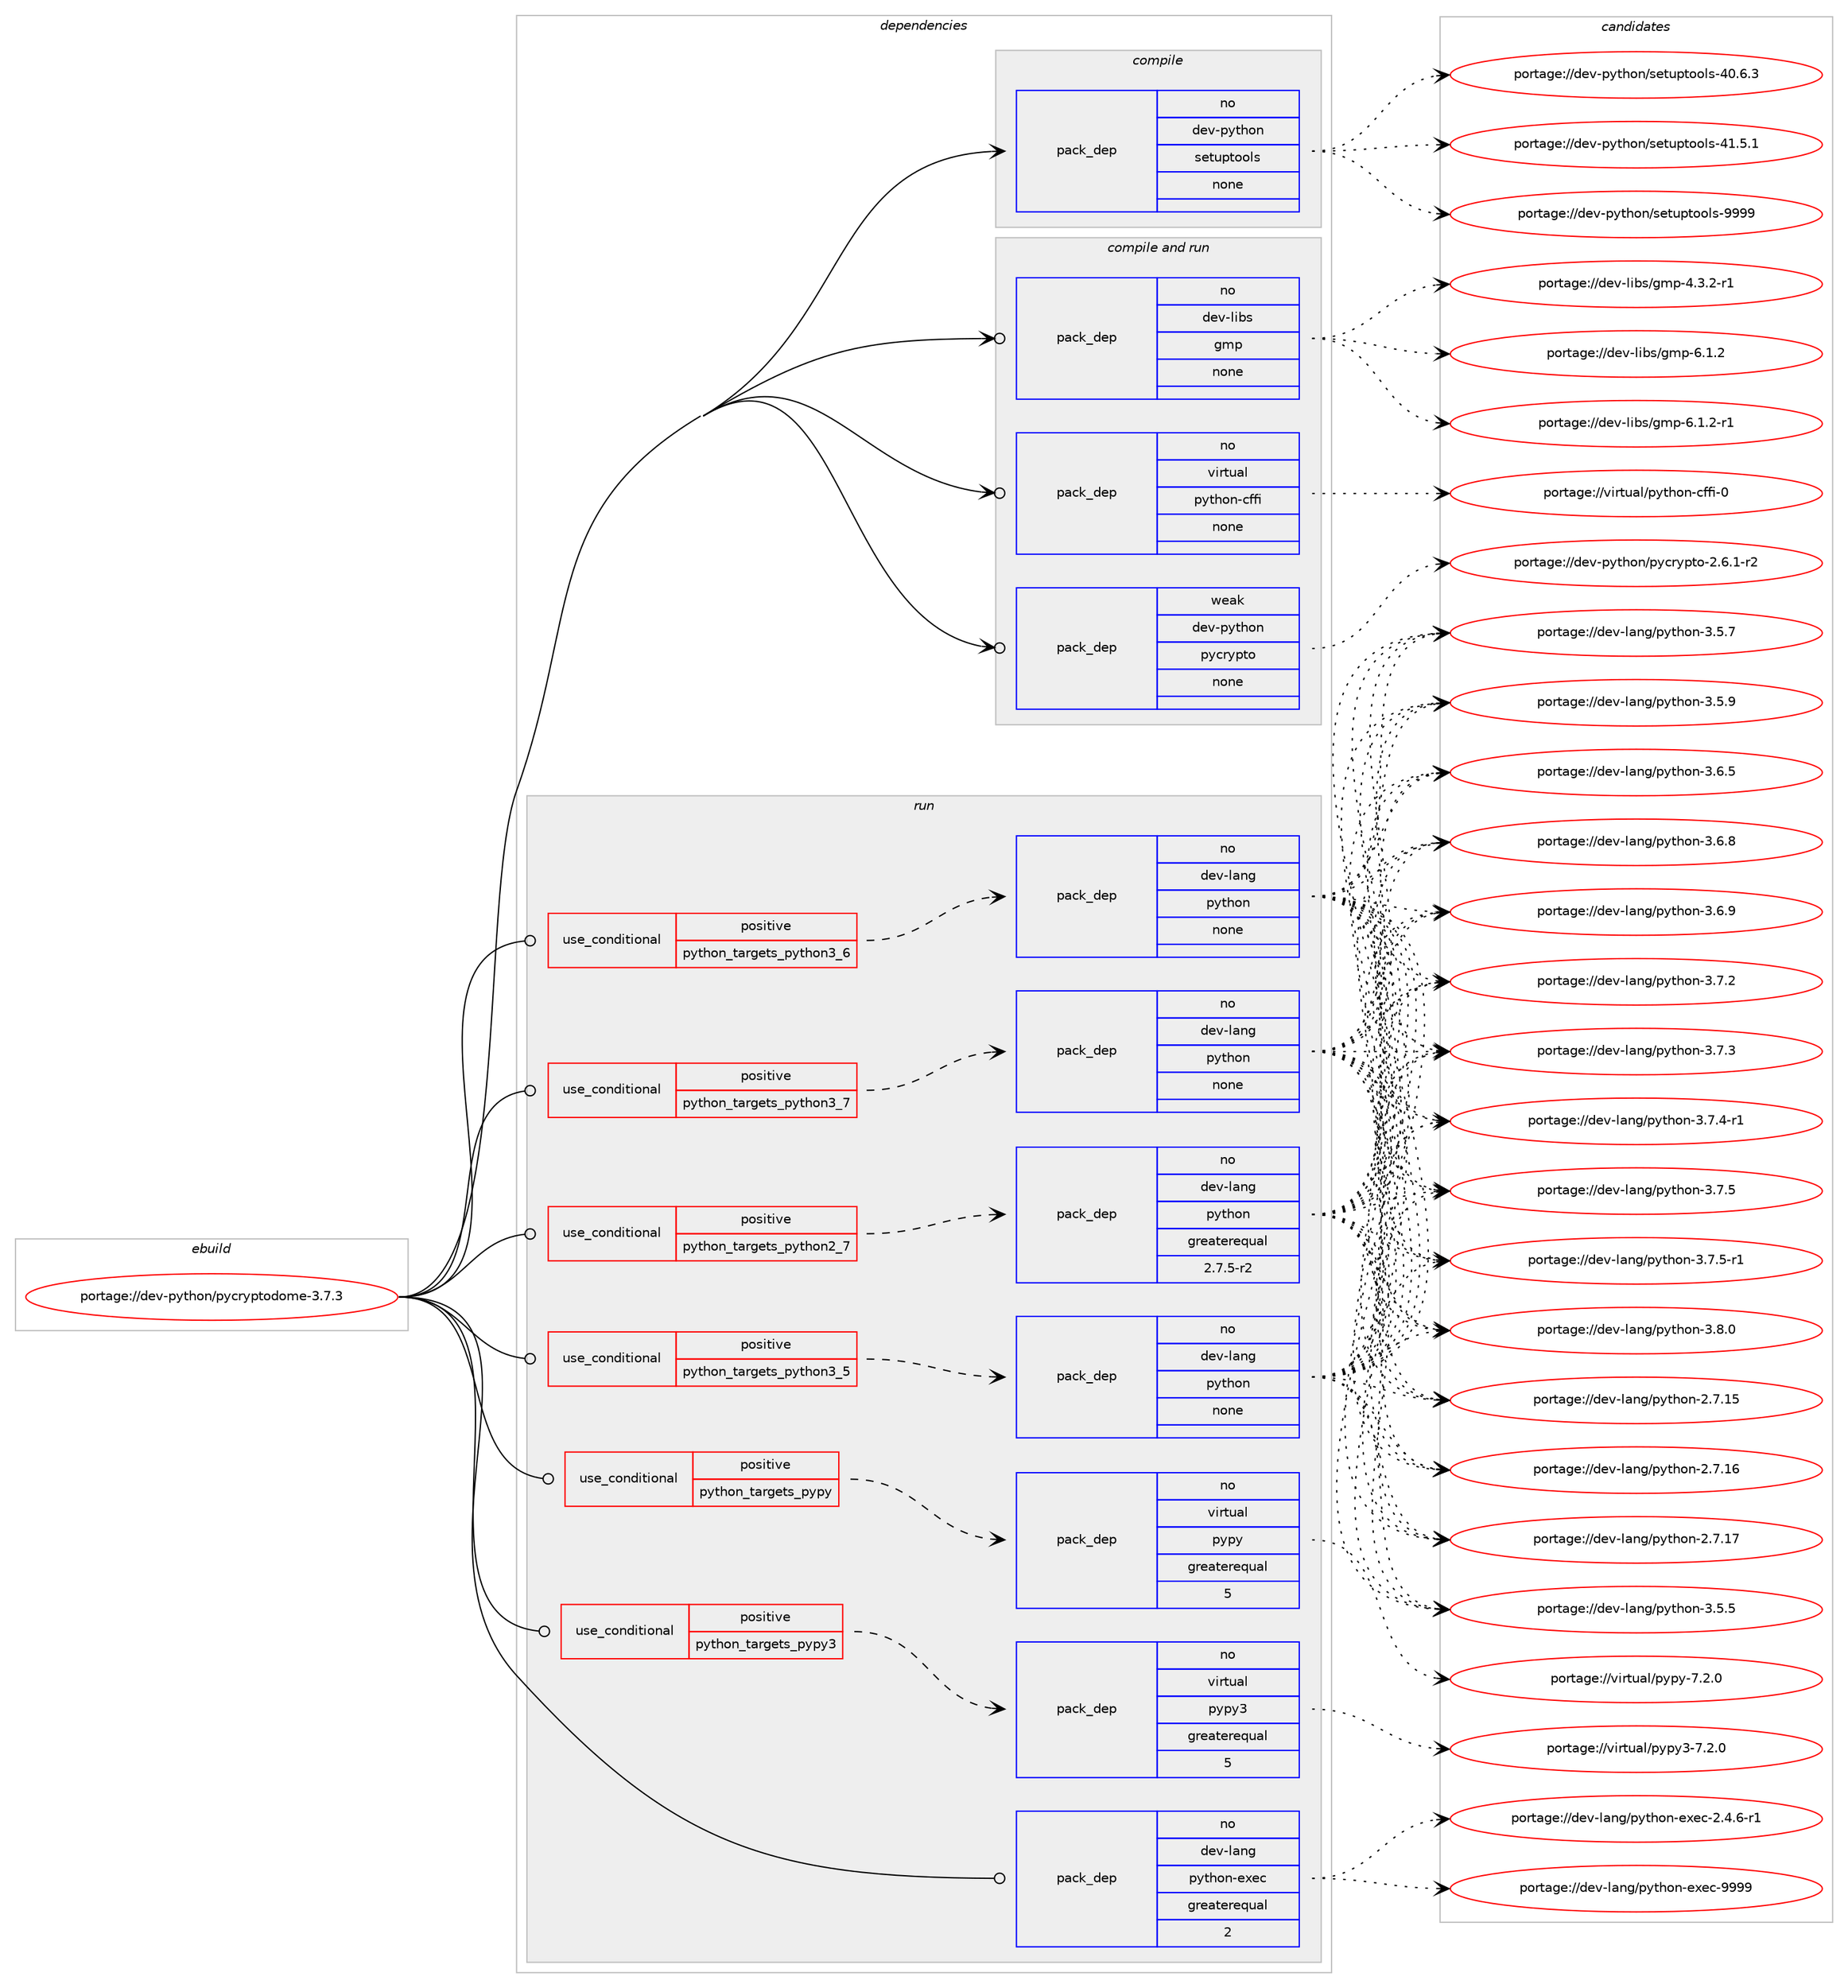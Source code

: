 digraph prolog {

# *************
# Graph options
# *************

newrank=true;
concentrate=true;
compound=true;
graph [rankdir=LR,fontname=Helvetica,fontsize=10,ranksep=1.5];#, ranksep=2.5, nodesep=0.2];
edge  [arrowhead=vee];
node  [fontname=Helvetica,fontsize=10];

# **********
# The ebuild
# **********

subgraph cluster_leftcol {
color=gray;
rank=same;
label=<<i>ebuild</i>>;
id [label="portage://dev-python/pycryptodome-3.7.3", color=red, width=4, href="../dev-python/pycryptodome-3.7.3.svg"];
}

# ****************
# The dependencies
# ****************

subgraph cluster_midcol {
color=gray;
label=<<i>dependencies</i>>;
subgraph cluster_compile {
fillcolor="#eeeeee";
style=filled;
label=<<i>compile</i>>;
subgraph pack121684 {
dependency159907 [label=<<TABLE BORDER="0" CELLBORDER="1" CELLSPACING="0" CELLPADDING="4" WIDTH="220"><TR><TD ROWSPAN="6" CELLPADDING="30">pack_dep</TD></TR><TR><TD WIDTH="110">no</TD></TR><TR><TD>dev-python</TD></TR><TR><TD>setuptools</TD></TR><TR><TD>none</TD></TR><TR><TD></TD></TR></TABLE>>, shape=none, color=blue];
}
id:e -> dependency159907:w [weight=20,style="solid",arrowhead="vee"];
}
subgraph cluster_compileandrun {
fillcolor="#eeeeee";
style=filled;
label=<<i>compile and run</i>>;
subgraph pack121685 {
dependency159908 [label=<<TABLE BORDER="0" CELLBORDER="1" CELLSPACING="0" CELLPADDING="4" WIDTH="220"><TR><TD ROWSPAN="6" CELLPADDING="30">pack_dep</TD></TR><TR><TD WIDTH="110">no</TD></TR><TR><TD>dev-libs</TD></TR><TR><TD>gmp</TD></TR><TR><TD>none</TD></TR><TR><TD></TD></TR></TABLE>>, shape=none, color=blue];
}
id:e -> dependency159908:w [weight=20,style="solid",arrowhead="odotvee"];
subgraph pack121686 {
dependency159909 [label=<<TABLE BORDER="0" CELLBORDER="1" CELLSPACING="0" CELLPADDING="4" WIDTH="220"><TR><TD ROWSPAN="6" CELLPADDING="30">pack_dep</TD></TR><TR><TD WIDTH="110">no</TD></TR><TR><TD>virtual</TD></TR><TR><TD>python-cffi</TD></TR><TR><TD>none</TD></TR><TR><TD></TD></TR></TABLE>>, shape=none, color=blue];
}
id:e -> dependency159909:w [weight=20,style="solid",arrowhead="odotvee"];
subgraph pack121687 {
dependency159910 [label=<<TABLE BORDER="0" CELLBORDER="1" CELLSPACING="0" CELLPADDING="4" WIDTH="220"><TR><TD ROWSPAN="6" CELLPADDING="30">pack_dep</TD></TR><TR><TD WIDTH="110">weak</TD></TR><TR><TD>dev-python</TD></TR><TR><TD>pycrypto</TD></TR><TR><TD>none</TD></TR><TR><TD></TD></TR></TABLE>>, shape=none, color=blue];
}
id:e -> dependency159910:w [weight=20,style="solid",arrowhead="odotvee"];
}
subgraph cluster_run {
fillcolor="#eeeeee";
style=filled;
label=<<i>run</i>>;
subgraph cond34858 {
dependency159911 [label=<<TABLE BORDER="0" CELLBORDER="1" CELLSPACING="0" CELLPADDING="4"><TR><TD ROWSPAN="3" CELLPADDING="10">use_conditional</TD></TR><TR><TD>positive</TD></TR><TR><TD>python_targets_pypy</TD></TR></TABLE>>, shape=none, color=red];
subgraph pack121688 {
dependency159912 [label=<<TABLE BORDER="0" CELLBORDER="1" CELLSPACING="0" CELLPADDING="4" WIDTH="220"><TR><TD ROWSPAN="6" CELLPADDING="30">pack_dep</TD></TR><TR><TD WIDTH="110">no</TD></TR><TR><TD>virtual</TD></TR><TR><TD>pypy</TD></TR><TR><TD>greaterequal</TD></TR><TR><TD>5</TD></TR></TABLE>>, shape=none, color=blue];
}
dependency159911:e -> dependency159912:w [weight=20,style="dashed",arrowhead="vee"];
}
id:e -> dependency159911:w [weight=20,style="solid",arrowhead="odot"];
subgraph cond34859 {
dependency159913 [label=<<TABLE BORDER="0" CELLBORDER="1" CELLSPACING="0" CELLPADDING="4"><TR><TD ROWSPAN="3" CELLPADDING="10">use_conditional</TD></TR><TR><TD>positive</TD></TR><TR><TD>python_targets_pypy3</TD></TR></TABLE>>, shape=none, color=red];
subgraph pack121689 {
dependency159914 [label=<<TABLE BORDER="0" CELLBORDER="1" CELLSPACING="0" CELLPADDING="4" WIDTH="220"><TR><TD ROWSPAN="6" CELLPADDING="30">pack_dep</TD></TR><TR><TD WIDTH="110">no</TD></TR><TR><TD>virtual</TD></TR><TR><TD>pypy3</TD></TR><TR><TD>greaterequal</TD></TR><TR><TD>5</TD></TR></TABLE>>, shape=none, color=blue];
}
dependency159913:e -> dependency159914:w [weight=20,style="dashed",arrowhead="vee"];
}
id:e -> dependency159913:w [weight=20,style="solid",arrowhead="odot"];
subgraph cond34860 {
dependency159915 [label=<<TABLE BORDER="0" CELLBORDER="1" CELLSPACING="0" CELLPADDING="4"><TR><TD ROWSPAN="3" CELLPADDING="10">use_conditional</TD></TR><TR><TD>positive</TD></TR><TR><TD>python_targets_python2_7</TD></TR></TABLE>>, shape=none, color=red];
subgraph pack121690 {
dependency159916 [label=<<TABLE BORDER="0" CELLBORDER="1" CELLSPACING="0" CELLPADDING="4" WIDTH="220"><TR><TD ROWSPAN="6" CELLPADDING="30">pack_dep</TD></TR><TR><TD WIDTH="110">no</TD></TR><TR><TD>dev-lang</TD></TR><TR><TD>python</TD></TR><TR><TD>greaterequal</TD></TR><TR><TD>2.7.5-r2</TD></TR></TABLE>>, shape=none, color=blue];
}
dependency159915:e -> dependency159916:w [weight=20,style="dashed",arrowhead="vee"];
}
id:e -> dependency159915:w [weight=20,style="solid",arrowhead="odot"];
subgraph cond34861 {
dependency159917 [label=<<TABLE BORDER="0" CELLBORDER="1" CELLSPACING="0" CELLPADDING="4"><TR><TD ROWSPAN="3" CELLPADDING="10">use_conditional</TD></TR><TR><TD>positive</TD></TR><TR><TD>python_targets_python3_5</TD></TR></TABLE>>, shape=none, color=red];
subgraph pack121691 {
dependency159918 [label=<<TABLE BORDER="0" CELLBORDER="1" CELLSPACING="0" CELLPADDING="4" WIDTH="220"><TR><TD ROWSPAN="6" CELLPADDING="30">pack_dep</TD></TR><TR><TD WIDTH="110">no</TD></TR><TR><TD>dev-lang</TD></TR><TR><TD>python</TD></TR><TR><TD>none</TD></TR><TR><TD></TD></TR></TABLE>>, shape=none, color=blue];
}
dependency159917:e -> dependency159918:w [weight=20,style="dashed",arrowhead="vee"];
}
id:e -> dependency159917:w [weight=20,style="solid",arrowhead="odot"];
subgraph cond34862 {
dependency159919 [label=<<TABLE BORDER="0" CELLBORDER="1" CELLSPACING="0" CELLPADDING="4"><TR><TD ROWSPAN="3" CELLPADDING="10">use_conditional</TD></TR><TR><TD>positive</TD></TR><TR><TD>python_targets_python3_6</TD></TR></TABLE>>, shape=none, color=red];
subgraph pack121692 {
dependency159920 [label=<<TABLE BORDER="0" CELLBORDER="1" CELLSPACING="0" CELLPADDING="4" WIDTH="220"><TR><TD ROWSPAN="6" CELLPADDING="30">pack_dep</TD></TR><TR><TD WIDTH="110">no</TD></TR><TR><TD>dev-lang</TD></TR><TR><TD>python</TD></TR><TR><TD>none</TD></TR><TR><TD></TD></TR></TABLE>>, shape=none, color=blue];
}
dependency159919:e -> dependency159920:w [weight=20,style="dashed",arrowhead="vee"];
}
id:e -> dependency159919:w [weight=20,style="solid",arrowhead="odot"];
subgraph cond34863 {
dependency159921 [label=<<TABLE BORDER="0" CELLBORDER="1" CELLSPACING="0" CELLPADDING="4"><TR><TD ROWSPAN="3" CELLPADDING="10">use_conditional</TD></TR><TR><TD>positive</TD></TR><TR><TD>python_targets_python3_7</TD></TR></TABLE>>, shape=none, color=red];
subgraph pack121693 {
dependency159922 [label=<<TABLE BORDER="0" CELLBORDER="1" CELLSPACING="0" CELLPADDING="4" WIDTH="220"><TR><TD ROWSPAN="6" CELLPADDING="30">pack_dep</TD></TR><TR><TD WIDTH="110">no</TD></TR><TR><TD>dev-lang</TD></TR><TR><TD>python</TD></TR><TR><TD>none</TD></TR><TR><TD></TD></TR></TABLE>>, shape=none, color=blue];
}
dependency159921:e -> dependency159922:w [weight=20,style="dashed",arrowhead="vee"];
}
id:e -> dependency159921:w [weight=20,style="solid",arrowhead="odot"];
subgraph pack121694 {
dependency159923 [label=<<TABLE BORDER="0" CELLBORDER="1" CELLSPACING="0" CELLPADDING="4" WIDTH="220"><TR><TD ROWSPAN="6" CELLPADDING="30">pack_dep</TD></TR><TR><TD WIDTH="110">no</TD></TR><TR><TD>dev-lang</TD></TR><TR><TD>python-exec</TD></TR><TR><TD>greaterequal</TD></TR><TR><TD>2</TD></TR></TABLE>>, shape=none, color=blue];
}
id:e -> dependency159923:w [weight=20,style="solid",arrowhead="odot"];
}
}

# **************
# The candidates
# **************

subgraph cluster_choices {
rank=same;
color=gray;
label=<<i>candidates</i>>;

subgraph choice121684 {
color=black;
nodesep=1;
choiceportage100101118451121211161041111104711510111611711211611111110811545524846544651 [label="portage://dev-python/setuptools-40.6.3", color=red, width=4,href="../dev-python/setuptools-40.6.3.svg"];
choiceportage100101118451121211161041111104711510111611711211611111110811545524946534649 [label="portage://dev-python/setuptools-41.5.1", color=red, width=4,href="../dev-python/setuptools-41.5.1.svg"];
choiceportage10010111845112121116104111110471151011161171121161111111081154557575757 [label="portage://dev-python/setuptools-9999", color=red, width=4,href="../dev-python/setuptools-9999.svg"];
dependency159907:e -> choiceportage100101118451121211161041111104711510111611711211611111110811545524846544651:w [style=dotted,weight="100"];
dependency159907:e -> choiceportage100101118451121211161041111104711510111611711211611111110811545524946534649:w [style=dotted,weight="100"];
dependency159907:e -> choiceportage10010111845112121116104111110471151011161171121161111111081154557575757:w [style=dotted,weight="100"];
}
subgraph choice121685 {
color=black;
nodesep=1;
choiceportage1001011184510810598115471031091124552465146504511449 [label="portage://dev-libs/gmp-4.3.2-r1", color=red, width=4,href="../dev-libs/gmp-4.3.2-r1.svg"];
choiceportage100101118451081059811547103109112455446494650 [label="portage://dev-libs/gmp-6.1.2", color=red, width=4,href="../dev-libs/gmp-6.1.2.svg"];
choiceportage1001011184510810598115471031091124554464946504511449 [label="portage://dev-libs/gmp-6.1.2-r1", color=red, width=4,href="../dev-libs/gmp-6.1.2-r1.svg"];
dependency159908:e -> choiceportage1001011184510810598115471031091124552465146504511449:w [style=dotted,weight="100"];
dependency159908:e -> choiceportage100101118451081059811547103109112455446494650:w [style=dotted,weight="100"];
dependency159908:e -> choiceportage1001011184510810598115471031091124554464946504511449:w [style=dotted,weight="100"];
}
subgraph choice121686 {
color=black;
nodesep=1;
choiceportage118105114116117971084711212111610411111045991021021054548 [label="portage://virtual/python-cffi-0", color=red, width=4,href="../virtual/python-cffi-0.svg"];
dependency159909:e -> choiceportage118105114116117971084711212111610411111045991021021054548:w [style=dotted,weight="100"];
}
subgraph choice121687 {
color=black;
nodesep=1;
choiceportage1001011184511212111610411111047112121991141211121161114550465446494511450 [label="portage://dev-python/pycrypto-2.6.1-r2", color=red, width=4,href="../dev-python/pycrypto-2.6.1-r2.svg"];
dependency159910:e -> choiceportage1001011184511212111610411111047112121991141211121161114550465446494511450:w [style=dotted,weight="100"];
}
subgraph choice121688 {
color=black;
nodesep=1;
choiceportage1181051141161179710847112121112121455546504648 [label="portage://virtual/pypy-7.2.0", color=red, width=4,href="../virtual/pypy-7.2.0.svg"];
dependency159912:e -> choiceportage1181051141161179710847112121112121455546504648:w [style=dotted,weight="100"];
}
subgraph choice121689 {
color=black;
nodesep=1;
choiceportage118105114116117971084711212111212151455546504648 [label="portage://virtual/pypy3-7.2.0", color=red, width=4,href="../virtual/pypy3-7.2.0.svg"];
dependency159914:e -> choiceportage118105114116117971084711212111212151455546504648:w [style=dotted,weight="100"];
}
subgraph choice121690 {
color=black;
nodesep=1;
choiceportage10010111845108971101034711212111610411111045504655464953 [label="portage://dev-lang/python-2.7.15", color=red, width=4,href="../dev-lang/python-2.7.15.svg"];
choiceportage10010111845108971101034711212111610411111045504655464954 [label="portage://dev-lang/python-2.7.16", color=red, width=4,href="../dev-lang/python-2.7.16.svg"];
choiceportage10010111845108971101034711212111610411111045504655464955 [label="portage://dev-lang/python-2.7.17", color=red, width=4,href="../dev-lang/python-2.7.17.svg"];
choiceportage100101118451089711010347112121116104111110455146534653 [label="portage://dev-lang/python-3.5.5", color=red, width=4,href="../dev-lang/python-3.5.5.svg"];
choiceportage100101118451089711010347112121116104111110455146534655 [label="portage://dev-lang/python-3.5.7", color=red, width=4,href="../dev-lang/python-3.5.7.svg"];
choiceportage100101118451089711010347112121116104111110455146534657 [label="portage://dev-lang/python-3.5.9", color=red, width=4,href="../dev-lang/python-3.5.9.svg"];
choiceportage100101118451089711010347112121116104111110455146544653 [label="portage://dev-lang/python-3.6.5", color=red, width=4,href="../dev-lang/python-3.6.5.svg"];
choiceportage100101118451089711010347112121116104111110455146544656 [label="portage://dev-lang/python-3.6.8", color=red, width=4,href="../dev-lang/python-3.6.8.svg"];
choiceportage100101118451089711010347112121116104111110455146544657 [label="portage://dev-lang/python-3.6.9", color=red, width=4,href="../dev-lang/python-3.6.9.svg"];
choiceportage100101118451089711010347112121116104111110455146554650 [label="portage://dev-lang/python-3.7.2", color=red, width=4,href="../dev-lang/python-3.7.2.svg"];
choiceportage100101118451089711010347112121116104111110455146554651 [label="portage://dev-lang/python-3.7.3", color=red, width=4,href="../dev-lang/python-3.7.3.svg"];
choiceportage1001011184510897110103471121211161041111104551465546524511449 [label="portage://dev-lang/python-3.7.4-r1", color=red, width=4,href="../dev-lang/python-3.7.4-r1.svg"];
choiceportage100101118451089711010347112121116104111110455146554653 [label="portage://dev-lang/python-3.7.5", color=red, width=4,href="../dev-lang/python-3.7.5.svg"];
choiceportage1001011184510897110103471121211161041111104551465546534511449 [label="portage://dev-lang/python-3.7.5-r1", color=red, width=4,href="../dev-lang/python-3.7.5-r1.svg"];
choiceportage100101118451089711010347112121116104111110455146564648 [label="portage://dev-lang/python-3.8.0", color=red, width=4,href="../dev-lang/python-3.8.0.svg"];
dependency159916:e -> choiceportage10010111845108971101034711212111610411111045504655464953:w [style=dotted,weight="100"];
dependency159916:e -> choiceportage10010111845108971101034711212111610411111045504655464954:w [style=dotted,weight="100"];
dependency159916:e -> choiceportage10010111845108971101034711212111610411111045504655464955:w [style=dotted,weight="100"];
dependency159916:e -> choiceportage100101118451089711010347112121116104111110455146534653:w [style=dotted,weight="100"];
dependency159916:e -> choiceportage100101118451089711010347112121116104111110455146534655:w [style=dotted,weight="100"];
dependency159916:e -> choiceportage100101118451089711010347112121116104111110455146534657:w [style=dotted,weight="100"];
dependency159916:e -> choiceportage100101118451089711010347112121116104111110455146544653:w [style=dotted,weight="100"];
dependency159916:e -> choiceportage100101118451089711010347112121116104111110455146544656:w [style=dotted,weight="100"];
dependency159916:e -> choiceportage100101118451089711010347112121116104111110455146544657:w [style=dotted,weight="100"];
dependency159916:e -> choiceportage100101118451089711010347112121116104111110455146554650:w [style=dotted,weight="100"];
dependency159916:e -> choiceportage100101118451089711010347112121116104111110455146554651:w [style=dotted,weight="100"];
dependency159916:e -> choiceportage1001011184510897110103471121211161041111104551465546524511449:w [style=dotted,weight="100"];
dependency159916:e -> choiceportage100101118451089711010347112121116104111110455146554653:w [style=dotted,weight="100"];
dependency159916:e -> choiceportage1001011184510897110103471121211161041111104551465546534511449:w [style=dotted,weight="100"];
dependency159916:e -> choiceportage100101118451089711010347112121116104111110455146564648:w [style=dotted,weight="100"];
}
subgraph choice121691 {
color=black;
nodesep=1;
choiceportage10010111845108971101034711212111610411111045504655464953 [label="portage://dev-lang/python-2.7.15", color=red, width=4,href="../dev-lang/python-2.7.15.svg"];
choiceportage10010111845108971101034711212111610411111045504655464954 [label="portage://dev-lang/python-2.7.16", color=red, width=4,href="../dev-lang/python-2.7.16.svg"];
choiceportage10010111845108971101034711212111610411111045504655464955 [label="portage://dev-lang/python-2.7.17", color=red, width=4,href="../dev-lang/python-2.7.17.svg"];
choiceportage100101118451089711010347112121116104111110455146534653 [label="portage://dev-lang/python-3.5.5", color=red, width=4,href="../dev-lang/python-3.5.5.svg"];
choiceportage100101118451089711010347112121116104111110455146534655 [label="portage://dev-lang/python-3.5.7", color=red, width=4,href="../dev-lang/python-3.5.7.svg"];
choiceportage100101118451089711010347112121116104111110455146534657 [label="portage://dev-lang/python-3.5.9", color=red, width=4,href="../dev-lang/python-3.5.9.svg"];
choiceportage100101118451089711010347112121116104111110455146544653 [label="portage://dev-lang/python-3.6.5", color=red, width=4,href="../dev-lang/python-3.6.5.svg"];
choiceportage100101118451089711010347112121116104111110455146544656 [label="portage://dev-lang/python-3.6.8", color=red, width=4,href="../dev-lang/python-3.6.8.svg"];
choiceportage100101118451089711010347112121116104111110455146544657 [label="portage://dev-lang/python-3.6.9", color=red, width=4,href="../dev-lang/python-3.6.9.svg"];
choiceportage100101118451089711010347112121116104111110455146554650 [label="portage://dev-lang/python-3.7.2", color=red, width=4,href="../dev-lang/python-3.7.2.svg"];
choiceportage100101118451089711010347112121116104111110455146554651 [label="portage://dev-lang/python-3.7.3", color=red, width=4,href="../dev-lang/python-3.7.3.svg"];
choiceportage1001011184510897110103471121211161041111104551465546524511449 [label="portage://dev-lang/python-3.7.4-r1", color=red, width=4,href="../dev-lang/python-3.7.4-r1.svg"];
choiceportage100101118451089711010347112121116104111110455146554653 [label="portage://dev-lang/python-3.7.5", color=red, width=4,href="../dev-lang/python-3.7.5.svg"];
choiceportage1001011184510897110103471121211161041111104551465546534511449 [label="portage://dev-lang/python-3.7.5-r1", color=red, width=4,href="../dev-lang/python-3.7.5-r1.svg"];
choiceportage100101118451089711010347112121116104111110455146564648 [label="portage://dev-lang/python-3.8.0", color=red, width=4,href="../dev-lang/python-3.8.0.svg"];
dependency159918:e -> choiceportage10010111845108971101034711212111610411111045504655464953:w [style=dotted,weight="100"];
dependency159918:e -> choiceportage10010111845108971101034711212111610411111045504655464954:w [style=dotted,weight="100"];
dependency159918:e -> choiceportage10010111845108971101034711212111610411111045504655464955:w [style=dotted,weight="100"];
dependency159918:e -> choiceportage100101118451089711010347112121116104111110455146534653:w [style=dotted,weight="100"];
dependency159918:e -> choiceportage100101118451089711010347112121116104111110455146534655:w [style=dotted,weight="100"];
dependency159918:e -> choiceportage100101118451089711010347112121116104111110455146534657:w [style=dotted,weight="100"];
dependency159918:e -> choiceportage100101118451089711010347112121116104111110455146544653:w [style=dotted,weight="100"];
dependency159918:e -> choiceportage100101118451089711010347112121116104111110455146544656:w [style=dotted,weight="100"];
dependency159918:e -> choiceportage100101118451089711010347112121116104111110455146544657:w [style=dotted,weight="100"];
dependency159918:e -> choiceportage100101118451089711010347112121116104111110455146554650:w [style=dotted,weight="100"];
dependency159918:e -> choiceportage100101118451089711010347112121116104111110455146554651:w [style=dotted,weight="100"];
dependency159918:e -> choiceportage1001011184510897110103471121211161041111104551465546524511449:w [style=dotted,weight="100"];
dependency159918:e -> choiceportage100101118451089711010347112121116104111110455146554653:w [style=dotted,weight="100"];
dependency159918:e -> choiceportage1001011184510897110103471121211161041111104551465546534511449:w [style=dotted,weight="100"];
dependency159918:e -> choiceportage100101118451089711010347112121116104111110455146564648:w [style=dotted,weight="100"];
}
subgraph choice121692 {
color=black;
nodesep=1;
choiceportage10010111845108971101034711212111610411111045504655464953 [label="portage://dev-lang/python-2.7.15", color=red, width=4,href="../dev-lang/python-2.7.15.svg"];
choiceportage10010111845108971101034711212111610411111045504655464954 [label="portage://dev-lang/python-2.7.16", color=red, width=4,href="../dev-lang/python-2.7.16.svg"];
choiceportage10010111845108971101034711212111610411111045504655464955 [label="portage://dev-lang/python-2.7.17", color=red, width=4,href="../dev-lang/python-2.7.17.svg"];
choiceportage100101118451089711010347112121116104111110455146534653 [label="portage://dev-lang/python-3.5.5", color=red, width=4,href="../dev-lang/python-3.5.5.svg"];
choiceportage100101118451089711010347112121116104111110455146534655 [label="portage://dev-lang/python-3.5.7", color=red, width=4,href="../dev-lang/python-3.5.7.svg"];
choiceportage100101118451089711010347112121116104111110455146534657 [label="portage://dev-lang/python-3.5.9", color=red, width=4,href="../dev-lang/python-3.5.9.svg"];
choiceportage100101118451089711010347112121116104111110455146544653 [label="portage://dev-lang/python-3.6.5", color=red, width=4,href="../dev-lang/python-3.6.5.svg"];
choiceportage100101118451089711010347112121116104111110455146544656 [label="portage://dev-lang/python-3.6.8", color=red, width=4,href="../dev-lang/python-3.6.8.svg"];
choiceportage100101118451089711010347112121116104111110455146544657 [label="portage://dev-lang/python-3.6.9", color=red, width=4,href="../dev-lang/python-3.6.9.svg"];
choiceportage100101118451089711010347112121116104111110455146554650 [label="portage://dev-lang/python-3.7.2", color=red, width=4,href="../dev-lang/python-3.7.2.svg"];
choiceportage100101118451089711010347112121116104111110455146554651 [label="portage://dev-lang/python-3.7.3", color=red, width=4,href="../dev-lang/python-3.7.3.svg"];
choiceportage1001011184510897110103471121211161041111104551465546524511449 [label="portage://dev-lang/python-3.7.4-r1", color=red, width=4,href="../dev-lang/python-3.7.4-r1.svg"];
choiceportage100101118451089711010347112121116104111110455146554653 [label="portage://dev-lang/python-3.7.5", color=red, width=4,href="../dev-lang/python-3.7.5.svg"];
choiceportage1001011184510897110103471121211161041111104551465546534511449 [label="portage://dev-lang/python-3.7.5-r1", color=red, width=4,href="../dev-lang/python-3.7.5-r1.svg"];
choiceportage100101118451089711010347112121116104111110455146564648 [label="portage://dev-lang/python-3.8.0", color=red, width=4,href="../dev-lang/python-3.8.0.svg"];
dependency159920:e -> choiceportage10010111845108971101034711212111610411111045504655464953:w [style=dotted,weight="100"];
dependency159920:e -> choiceportage10010111845108971101034711212111610411111045504655464954:w [style=dotted,weight="100"];
dependency159920:e -> choiceportage10010111845108971101034711212111610411111045504655464955:w [style=dotted,weight="100"];
dependency159920:e -> choiceportage100101118451089711010347112121116104111110455146534653:w [style=dotted,weight="100"];
dependency159920:e -> choiceportage100101118451089711010347112121116104111110455146534655:w [style=dotted,weight="100"];
dependency159920:e -> choiceportage100101118451089711010347112121116104111110455146534657:w [style=dotted,weight="100"];
dependency159920:e -> choiceportage100101118451089711010347112121116104111110455146544653:w [style=dotted,weight="100"];
dependency159920:e -> choiceportage100101118451089711010347112121116104111110455146544656:w [style=dotted,weight="100"];
dependency159920:e -> choiceportage100101118451089711010347112121116104111110455146544657:w [style=dotted,weight="100"];
dependency159920:e -> choiceportage100101118451089711010347112121116104111110455146554650:w [style=dotted,weight="100"];
dependency159920:e -> choiceportage100101118451089711010347112121116104111110455146554651:w [style=dotted,weight="100"];
dependency159920:e -> choiceportage1001011184510897110103471121211161041111104551465546524511449:w [style=dotted,weight="100"];
dependency159920:e -> choiceportage100101118451089711010347112121116104111110455146554653:w [style=dotted,weight="100"];
dependency159920:e -> choiceportage1001011184510897110103471121211161041111104551465546534511449:w [style=dotted,weight="100"];
dependency159920:e -> choiceportage100101118451089711010347112121116104111110455146564648:w [style=dotted,weight="100"];
}
subgraph choice121693 {
color=black;
nodesep=1;
choiceportage10010111845108971101034711212111610411111045504655464953 [label="portage://dev-lang/python-2.7.15", color=red, width=4,href="../dev-lang/python-2.7.15.svg"];
choiceportage10010111845108971101034711212111610411111045504655464954 [label="portage://dev-lang/python-2.7.16", color=red, width=4,href="../dev-lang/python-2.7.16.svg"];
choiceportage10010111845108971101034711212111610411111045504655464955 [label="portage://dev-lang/python-2.7.17", color=red, width=4,href="../dev-lang/python-2.7.17.svg"];
choiceportage100101118451089711010347112121116104111110455146534653 [label="portage://dev-lang/python-3.5.5", color=red, width=4,href="../dev-lang/python-3.5.5.svg"];
choiceportage100101118451089711010347112121116104111110455146534655 [label="portage://dev-lang/python-3.5.7", color=red, width=4,href="../dev-lang/python-3.5.7.svg"];
choiceportage100101118451089711010347112121116104111110455146534657 [label="portage://dev-lang/python-3.5.9", color=red, width=4,href="../dev-lang/python-3.5.9.svg"];
choiceportage100101118451089711010347112121116104111110455146544653 [label="portage://dev-lang/python-3.6.5", color=red, width=4,href="../dev-lang/python-3.6.5.svg"];
choiceportage100101118451089711010347112121116104111110455146544656 [label="portage://dev-lang/python-3.6.8", color=red, width=4,href="../dev-lang/python-3.6.8.svg"];
choiceportage100101118451089711010347112121116104111110455146544657 [label="portage://dev-lang/python-3.6.9", color=red, width=4,href="../dev-lang/python-3.6.9.svg"];
choiceportage100101118451089711010347112121116104111110455146554650 [label="portage://dev-lang/python-3.7.2", color=red, width=4,href="../dev-lang/python-3.7.2.svg"];
choiceportage100101118451089711010347112121116104111110455146554651 [label="portage://dev-lang/python-3.7.3", color=red, width=4,href="../dev-lang/python-3.7.3.svg"];
choiceportage1001011184510897110103471121211161041111104551465546524511449 [label="portage://dev-lang/python-3.7.4-r1", color=red, width=4,href="../dev-lang/python-3.7.4-r1.svg"];
choiceportage100101118451089711010347112121116104111110455146554653 [label="portage://dev-lang/python-3.7.5", color=red, width=4,href="../dev-lang/python-3.7.5.svg"];
choiceportage1001011184510897110103471121211161041111104551465546534511449 [label="portage://dev-lang/python-3.7.5-r1", color=red, width=4,href="../dev-lang/python-3.7.5-r1.svg"];
choiceportage100101118451089711010347112121116104111110455146564648 [label="portage://dev-lang/python-3.8.0", color=red, width=4,href="../dev-lang/python-3.8.0.svg"];
dependency159922:e -> choiceportage10010111845108971101034711212111610411111045504655464953:w [style=dotted,weight="100"];
dependency159922:e -> choiceportage10010111845108971101034711212111610411111045504655464954:w [style=dotted,weight="100"];
dependency159922:e -> choiceportage10010111845108971101034711212111610411111045504655464955:w [style=dotted,weight="100"];
dependency159922:e -> choiceportage100101118451089711010347112121116104111110455146534653:w [style=dotted,weight="100"];
dependency159922:e -> choiceportage100101118451089711010347112121116104111110455146534655:w [style=dotted,weight="100"];
dependency159922:e -> choiceportage100101118451089711010347112121116104111110455146534657:w [style=dotted,weight="100"];
dependency159922:e -> choiceportage100101118451089711010347112121116104111110455146544653:w [style=dotted,weight="100"];
dependency159922:e -> choiceportage100101118451089711010347112121116104111110455146544656:w [style=dotted,weight="100"];
dependency159922:e -> choiceportage100101118451089711010347112121116104111110455146544657:w [style=dotted,weight="100"];
dependency159922:e -> choiceportage100101118451089711010347112121116104111110455146554650:w [style=dotted,weight="100"];
dependency159922:e -> choiceportage100101118451089711010347112121116104111110455146554651:w [style=dotted,weight="100"];
dependency159922:e -> choiceportage1001011184510897110103471121211161041111104551465546524511449:w [style=dotted,weight="100"];
dependency159922:e -> choiceportage100101118451089711010347112121116104111110455146554653:w [style=dotted,weight="100"];
dependency159922:e -> choiceportage1001011184510897110103471121211161041111104551465546534511449:w [style=dotted,weight="100"];
dependency159922:e -> choiceportage100101118451089711010347112121116104111110455146564648:w [style=dotted,weight="100"];
}
subgraph choice121694 {
color=black;
nodesep=1;
choiceportage10010111845108971101034711212111610411111045101120101994550465246544511449 [label="portage://dev-lang/python-exec-2.4.6-r1", color=red, width=4,href="../dev-lang/python-exec-2.4.6-r1.svg"];
choiceportage10010111845108971101034711212111610411111045101120101994557575757 [label="portage://dev-lang/python-exec-9999", color=red, width=4,href="../dev-lang/python-exec-9999.svg"];
dependency159923:e -> choiceportage10010111845108971101034711212111610411111045101120101994550465246544511449:w [style=dotted,weight="100"];
dependency159923:e -> choiceportage10010111845108971101034711212111610411111045101120101994557575757:w [style=dotted,weight="100"];
}
}

}
